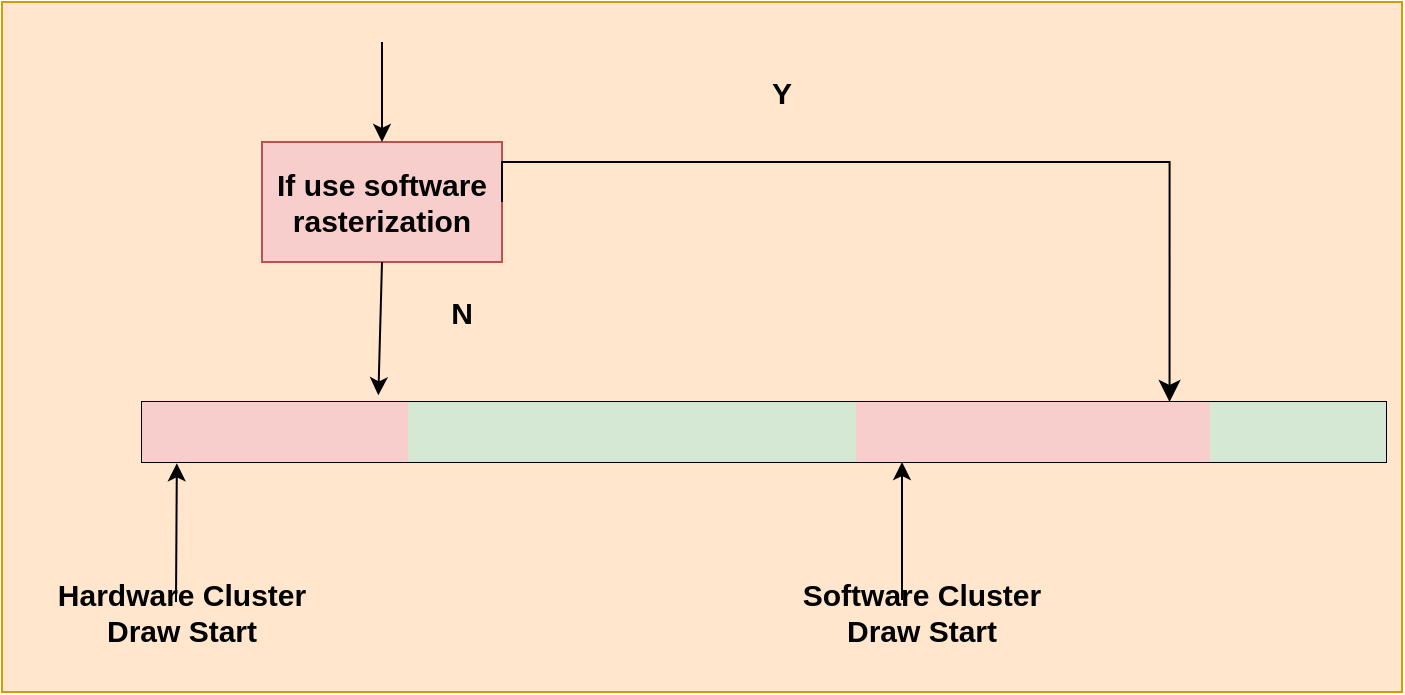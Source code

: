<mxfile version="24.2.5" type="device">
  <diagram name="第 1 页" id="tN0tHmdHdFAoVljhGsZO">
    <mxGraphModel dx="2074" dy="1205" grid="1" gridSize="10" guides="1" tooltips="1" connect="1" arrows="1" fold="1" page="1" pageScale="1" pageWidth="827" pageHeight="1169" math="0" shadow="0">
      <root>
        <mxCell id="0" />
        <mxCell id="1" parent="0" />
        <mxCell id="_KvSmF0ZKEjfFEXjfkTA-38" value="" style="rounded=0;whiteSpace=wrap;html=1;fillColor=#ffe6cc;strokeColor=#d79b00;" vertex="1" parent="1">
          <mxGeometry x="100" y="700" width="700" height="345" as="geometry" />
        </mxCell>
        <mxCell id="_KvSmF0ZKEjfFEXjfkTA-1" value="If use software rasterization" style="rounded=0;whiteSpace=wrap;html=1;fontSize=15;fontStyle=1;fillColor=#f8cecc;strokeColor=#b85450;" vertex="1" parent="1">
          <mxGeometry x="230" y="770" width="120" height="60" as="geometry" />
        </mxCell>
        <mxCell id="_KvSmF0ZKEjfFEXjfkTA-2" value="" style="shape=table;startSize=0;container=1;collapsible=0;childLayout=tableLayout;fontSize=16;" vertex="1" parent="1">
          <mxGeometry x="170" y="900" width="622" height="30" as="geometry" />
        </mxCell>
        <mxCell id="_KvSmF0ZKEjfFEXjfkTA-3" value="" style="shape=tableRow;horizontal=0;startSize=0;swimlaneHead=0;swimlaneBody=0;strokeColor=inherit;top=0;left=0;bottom=0;right=0;collapsible=0;dropTarget=0;fillColor=none;points=[[0,0.5],[1,0.5]];portConstraint=eastwest;fontSize=16;" vertex="1" parent="_KvSmF0ZKEjfFEXjfkTA-2">
          <mxGeometry width="622" height="30" as="geometry" />
        </mxCell>
        <mxCell id="_KvSmF0ZKEjfFEXjfkTA-4" value="" style="shape=partialRectangle;html=1;whiteSpace=wrap;connectable=0;strokeColor=#b85450;overflow=hidden;fillColor=#f8cecc;top=0;left=0;bottom=0;right=0;pointerEvents=1;fontSize=16;" vertex="1" parent="_KvSmF0ZKEjfFEXjfkTA-3">
          <mxGeometry width="44" height="30" as="geometry">
            <mxRectangle width="44" height="30" as="alternateBounds" />
          </mxGeometry>
        </mxCell>
        <mxCell id="_KvSmF0ZKEjfFEXjfkTA-15" style="shape=partialRectangle;html=1;whiteSpace=wrap;connectable=0;strokeColor=#b85450;overflow=hidden;fillColor=#f8cecc;top=0;left=0;bottom=0;right=0;pointerEvents=1;fontSize=16;" vertex="1" parent="_KvSmF0ZKEjfFEXjfkTA-3">
          <mxGeometry x="44" width="46" height="30" as="geometry">
            <mxRectangle width="46" height="30" as="alternateBounds" />
          </mxGeometry>
        </mxCell>
        <mxCell id="_KvSmF0ZKEjfFEXjfkTA-16" style="shape=partialRectangle;html=1;whiteSpace=wrap;connectable=0;strokeColor=#b85450;overflow=hidden;fillColor=#f8cecc;top=0;left=0;bottom=0;right=0;pointerEvents=1;fontSize=16;" vertex="1" parent="_KvSmF0ZKEjfFEXjfkTA-3">
          <mxGeometry x="90" width="43" height="30" as="geometry">
            <mxRectangle width="43" height="30" as="alternateBounds" />
          </mxGeometry>
        </mxCell>
        <mxCell id="_KvSmF0ZKEjfFEXjfkTA-17" style="shape=partialRectangle;html=1;whiteSpace=wrap;connectable=0;strokeColor=#82b366;overflow=hidden;fillColor=#d5e8d4;top=0;left=0;bottom=0;right=0;pointerEvents=1;fontSize=16;" vertex="1" parent="_KvSmF0ZKEjfFEXjfkTA-3">
          <mxGeometry x="133" width="45" height="30" as="geometry">
            <mxRectangle width="45" height="30" as="alternateBounds" />
          </mxGeometry>
        </mxCell>
        <mxCell id="_KvSmF0ZKEjfFEXjfkTA-18" style="shape=partialRectangle;html=1;whiteSpace=wrap;connectable=0;strokeColor=#82b366;overflow=hidden;fillColor=#d5e8d4;top=0;left=0;bottom=0;right=0;pointerEvents=1;fontSize=16;" vertex="1" parent="_KvSmF0ZKEjfFEXjfkTA-3">
          <mxGeometry x="178" width="45" height="30" as="geometry">
            <mxRectangle width="45" height="30" as="alternateBounds" />
          </mxGeometry>
        </mxCell>
        <mxCell id="_KvSmF0ZKEjfFEXjfkTA-19" style="shape=partialRectangle;html=1;whiteSpace=wrap;connectable=0;strokeColor=#82b366;overflow=hidden;fillColor=#d5e8d4;top=0;left=0;bottom=0;right=0;pointerEvents=1;fontSize=16;" vertex="1" parent="_KvSmF0ZKEjfFEXjfkTA-3">
          <mxGeometry x="223" width="44" height="30" as="geometry">
            <mxRectangle width="44" height="30" as="alternateBounds" />
          </mxGeometry>
        </mxCell>
        <mxCell id="_KvSmF0ZKEjfFEXjfkTA-20" style="shape=partialRectangle;html=1;whiteSpace=wrap;connectable=0;strokeColor=#82b366;overflow=hidden;fillColor=#d5e8d4;top=0;left=0;bottom=0;right=0;pointerEvents=1;fontSize=16;" vertex="1" parent="_KvSmF0ZKEjfFEXjfkTA-3">
          <mxGeometry x="267" width="45" height="30" as="geometry">
            <mxRectangle width="45" height="30" as="alternateBounds" />
          </mxGeometry>
        </mxCell>
        <mxCell id="_KvSmF0ZKEjfFEXjfkTA-21" style="shape=partialRectangle;html=1;whiteSpace=wrap;connectable=0;strokeColor=#82b366;overflow=hidden;fillColor=#d5e8d4;top=0;left=0;bottom=0;right=0;pointerEvents=1;fontSize=16;" vertex="1" parent="_KvSmF0ZKEjfFEXjfkTA-3">
          <mxGeometry x="312" width="45" height="30" as="geometry">
            <mxRectangle width="45" height="30" as="alternateBounds" />
          </mxGeometry>
        </mxCell>
        <mxCell id="_KvSmF0ZKEjfFEXjfkTA-22" style="shape=partialRectangle;html=1;whiteSpace=wrap;connectable=0;strokeColor=#b85450;overflow=hidden;fillColor=#f8cecc;top=0;left=0;bottom=0;right=0;pointerEvents=1;fontSize=16;" vertex="1" parent="_KvSmF0ZKEjfFEXjfkTA-3">
          <mxGeometry x="357" width="43" height="30" as="geometry">
            <mxRectangle width="43" height="30" as="alternateBounds" />
          </mxGeometry>
        </mxCell>
        <mxCell id="_KvSmF0ZKEjfFEXjfkTA-23" style="shape=partialRectangle;html=1;whiteSpace=wrap;connectable=0;strokeColor=#b85450;overflow=hidden;fillColor=#f8cecc;top=0;left=0;bottom=0;right=0;pointerEvents=1;fontSize=16;" vertex="1" parent="_KvSmF0ZKEjfFEXjfkTA-3">
          <mxGeometry x="400" width="46" height="30" as="geometry">
            <mxRectangle width="46" height="30" as="alternateBounds" />
          </mxGeometry>
        </mxCell>
        <mxCell id="_KvSmF0ZKEjfFEXjfkTA-24" style="shape=partialRectangle;html=1;whiteSpace=wrap;connectable=0;strokeColor=#b85450;overflow=hidden;fillColor=#f8cecc;top=0;left=0;bottom=0;right=0;pointerEvents=1;fontSize=16;" vertex="1" parent="_KvSmF0ZKEjfFEXjfkTA-3">
          <mxGeometry x="446" width="44" height="30" as="geometry">
            <mxRectangle width="44" height="30" as="alternateBounds" />
          </mxGeometry>
        </mxCell>
        <mxCell id="_KvSmF0ZKEjfFEXjfkTA-25" style="shape=partialRectangle;html=1;whiteSpace=wrap;connectable=0;strokeColor=#b85450;overflow=hidden;fillColor=#f8cecc;top=0;left=0;bottom=0;right=0;pointerEvents=1;fontSize=16;" vertex="1" parent="_KvSmF0ZKEjfFEXjfkTA-3">
          <mxGeometry x="490" width="44" height="30" as="geometry">
            <mxRectangle width="44" height="30" as="alternateBounds" />
          </mxGeometry>
        </mxCell>
        <mxCell id="_KvSmF0ZKEjfFEXjfkTA-26" style="shape=partialRectangle;html=1;whiteSpace=wrap;connectable=0;strokeColor=#82b366;overflow=hidden;fillColor=#d5e8d4;top=0;left=0;bottom=0;right=0;pointerEvents=1;fontSize=16;" vertex="1" parent="_KvSmF0ZKEjfFEXjfkTA-3">
          <mxGeometry x="534" width="44" height="30" as="geometry">
            <mxRectangle width="44" height="30" as="alternateBounds" />
          </mxGeometry>
        </mxCell>
        <mxCell id="_KvSmF0ZKEjfFEXjfkTA-27" style="shape=partialRectangle;html=1;whiteSpace=wrap;connectable=0;strokeColor=#82b366;overflow=hidden;fillColor=#d5e8d4;top=0;left=0;bottom=0;right=0;pointerEvents=1;fontSize=16;" vertex="1" parent="_KvSmF0ZKEjfFEXjfkTA-3">
          <mxGeometry x="578" width="44" height="30" as="geometry">
            <mxRectangle width="44" height="30" as="alternateBounds" />
          </mxGeometry>
        </mxCell>
        <mxCell id="_KvSmF0ZKEjfFEXjfkTA-28" value="" style="endArrow=classic;html=1;rounded=0;entryX=0.028;entryY=1.022;entryDx=0;entryDy=0;entryPerimeter=0;" edge="1" parent="1" target="_KvSmF0ZKEjfFEXjfkTA-3">
          <mxGeometry width="50" height="50" relative="1" as="geometry">
            <mxPoint x="187" y="1000" as="sourcePoint" />
            <mxPoint x="440" y="590" as="targetPoint" />
          </mxGeometry>
        </mxCell>
        <mxCell id="_KvSmF0ZKEjfFEXjfkTA-29" value="" style="endArrow=classic;html=1;rounded=0;entryX=0.028;entryY=1.022;entryDx=0;entryDy=0;entryPerimeter=0;" edge="1" parent="1">
          <mxGeometry width="50" height="50" relative="1" as="geometry">
            <mxPoint x="550" y="999" as="sourcePoint" />
            <mxPoint x="550" y="930" as="targetPoint" />
          </mxGeometry>
        </mxCell>
        <mxCell id="_KvSmF0ZKEjfFEXjfkTA-30" value="Hardware Cluster Draw Start" style="text;html=1;align=center;verticalAlign=middle;whiteSpace=wrap;rounded=0;fontSize=15;fontStyle=1" vertex="1" parent="1">
          <mxGeometry x="120" y="980" width="140" height="50" as="geometry" />
        </mxCell>
        <mxCell id="_KvSmF0ZKEjfFEXjfkTA-31" value="Software Cluster Draw Start" style="text;html=1;align=center;verticalAlign=middle;whiteSpace=wrap;rounded=0;fontSize=15;fontStyle=1" vertex="1" parent="1">
          <mxGeometry x="490" y="980" width="140" height="50" as="geometry" />
        </mxCell>
        <mxCell id="_KvSmF0ZKEjfFEXjfkTA-32" value="" style="endArrow=classic;html=1;rounded=0;exitX=0.5;exitY=1;exitDx=0;exitDy=0;entryX=0.19;entryY=-0.111;entryDx=0;entryDy=0;entryPerimeter=0;" edge="1" parent="1" source="_KvSmF0ZKEjfFEXjfkTA-1" target="_KvSmF0ZKEjfFEXjfkTA-3">
          <mxGeometry width="50" height="50" relative="1" as="geometry">
            <mxPoint x="390" y="740" as="sourcePoint" />
            <mxPoint x="440" y="690" as="targetPoint" />
          </mxGeometry>
        </mxCell>
        <mxCell id="_KvSmF0ZKEjfFEXjfkTA-33" value="" style="edgeStyle=segmentEdgeStyle;endArrow=classic;html=1;curved=0;rounded=0;endSize=8;startSize=8;exitX=1;exitY=0.5;exitDx=0;exitDy=0;entryX=0.826;entryY=0;entryDx=0;entryDy=0;entryPerimeter=0;" edge="1" parent="1" source="_KvSmF0ZKEjfFEXjfkTA-1" target="_KvSmF0ZKEjfFEXjfkTA-3">
          <mxGeometry width="50" height="50" relative="1" as="geometry">
            <mxPoint x="390" y="740" as="sourcePoint" />
            <mxPoint x="440" y="690" as="targetPoint" />
            <Array as="points">
              <mxPoint x="684" y="780" />
            </Array>
          </mxGeometry>
        </mxCell>
        <mxCell id="_KvSmF0ZKEjfFEXjfkTA-34" value="Y" style="text;html=1;align=center;verticalAlign=middle;whiteSpace=wrap;rounded=0;fontSize=15;fontStyle=1" vertex="1" parent="1">
          <mxGeometry x="460" y="730" width="60" height="30" as="geometry" />
        </mxCell>
        <mxCell id="_KvSmF0ZKEjfFEXjfkTA-35" value="N" style="text;html=1;align=center;verticalAlign=middle;whiteSpace=wrap;rounded=0;fontSize=15;fontStyle=1" vertex="1" parent="1">
          <mxGeometry x="300" y="840" width="60" height="30" as="geometry" />
        </mxCell>
        <mxCell id="_KvSmF0ZKEjfFEXjfkTA-36" value="" style="endArrow=classic;html=1;rounded=0;entryX=0.5;entryY=0;entryDx=0;entryDy=0;" edge="1" parent="1" target="_KvSmF0ZKEjfFEXjfkTA-1">
          <mxGeometry width="50" height="50" relative="1" as="geometry">
            <mxPoint x="290" y="720" as="sourcePoint" />
            <mxPoint x="289.5" y="775" as="targetPoint" />
          </mxGeometry>
        </mxCell>
      </root>
    </mxGraphModel>
  </diagram>
</mxfile>
